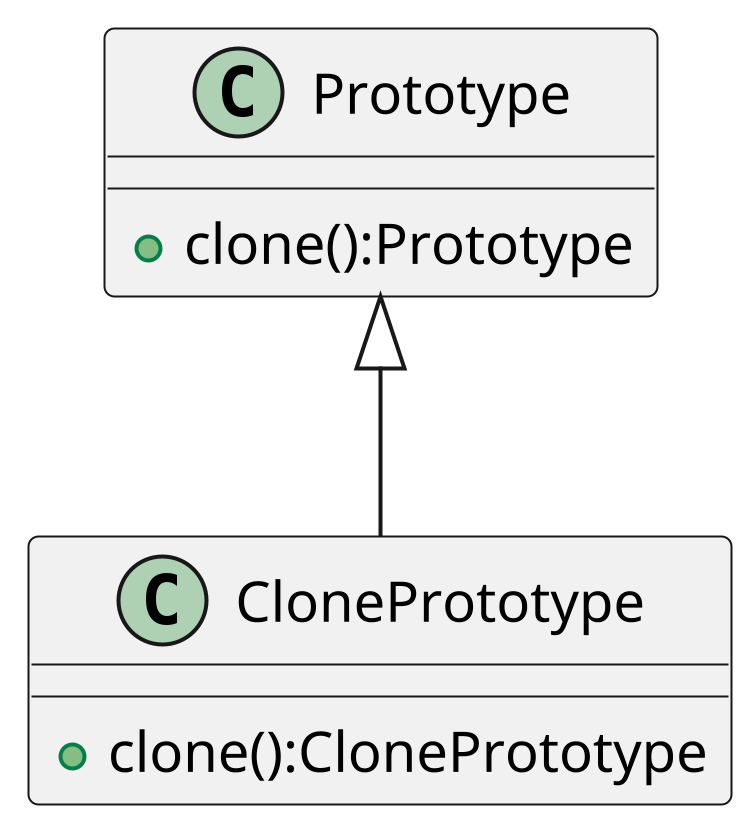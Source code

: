 @startuml
scale 1024 height
Prototype <|-- ClonePrototype
class Prototype {
+clone():Prototype
}

class ClonePrototype {
+clone():ClonePrototype
}



@enduml